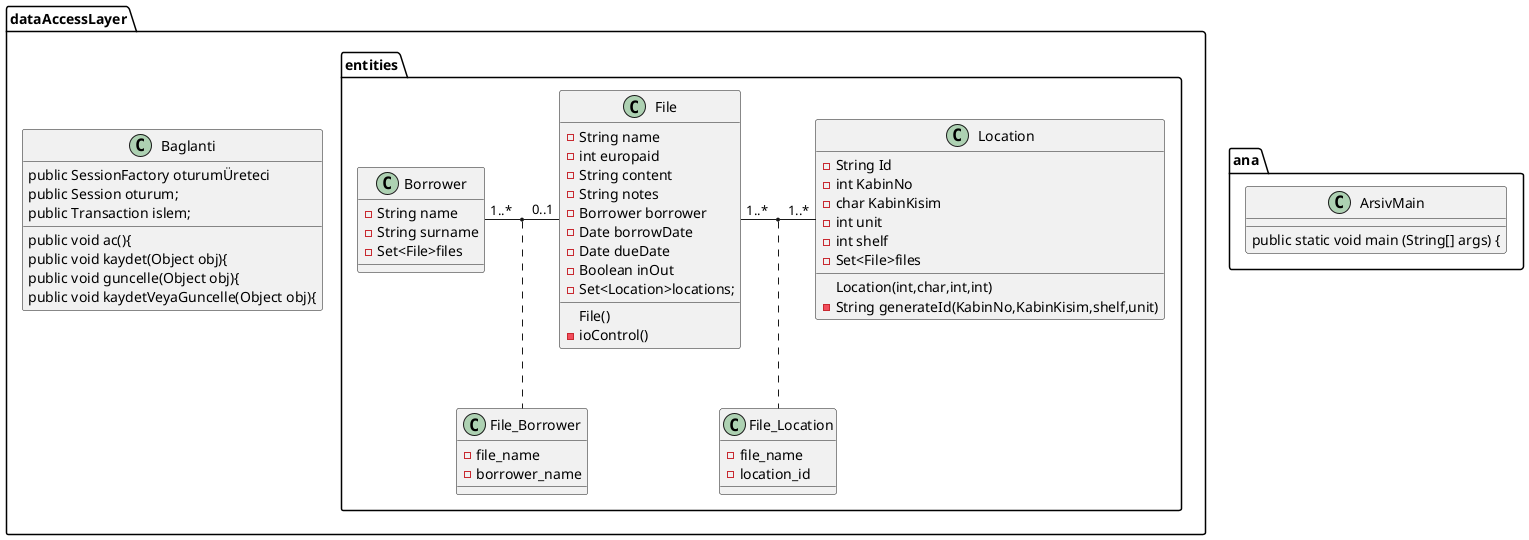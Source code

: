 @startuml
package dataAccessLayer{
package entities{
class Location{
-String Id
-int KabinNo
-char KabinKisim
-int unit
-int shelf
-Set<File>files
Location(int,char,int,int)
-String generateId(KabinNo,KabinKisim,shelf,unit)
}
class File{
-String name
-int europaid
-String content
-String notes
-Borrower borrower
-Date borrowDate
-Date dueDate
-Boolean inOut
-Set<Location>locations;
File()
-ioControl()
/' ioControl fonksyonu constructor içinde çalıştırılıp field o şekilde doldurulacak '/
}
File "1..*"-"1..*" Location
(File,Location) .. File_Location
class File_Location{
-file_name
-location_id
}


class Borrower{
    -String name
    -String surname
    -Set<File>files
}
Borrower "1..*"-"0..1" File
(File,Borrower) .. File_Borrower
class File_Borrower{
    -file_name
    -borrower_name
}
}
class Baglanti{
public SessionFactory oturumÜreteci
    public Session oturum;
    public Transaction islem;
    public void ac(){
    public void kaydet(Object obj){
    public void guncelle(Object obj){
    public void kaydetVeyaGuncelle(Object obj){
}
}
package ana{
class ArsivMain{
    public static void main (String[] args) {
}
@enduml
